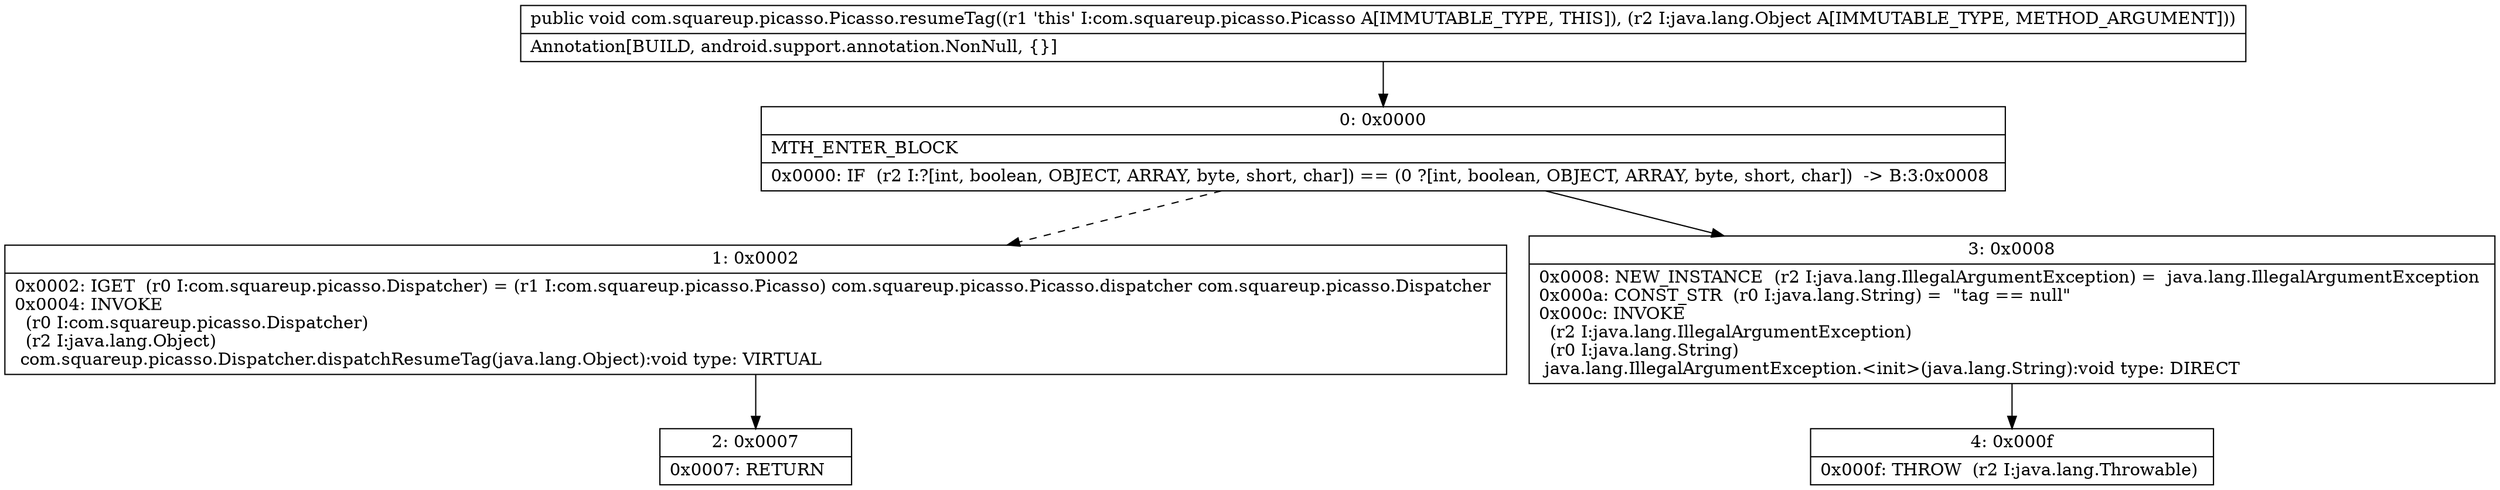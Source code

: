 digraph "CFG forcom.squareup.picasso.Picasso.resumeTag(Ljava\/lang\/Object;)V" {
Node_0 [shape=record,label="{0\:\ 0x0000|MTH_ENTER_BLOCK\l|0x0000: IF  (r2 I:?[int, boolean, OBJECT, ARRAY, byte, short, char]) == (0 ?[int, boolean, OBJECT, ARRAY, byte, short, char])  \-\> B:3:0x0008 \l}"];
Node_1 [shape=record,label="{1\:\ 0x0002|0x0002: IGET  (r0 I:com.squareup.picasso.Dispatcher) = (r1 I:com.squareup.picasso.Picasso) com.squareup.picasso.Picasso.dispatcher com.squareup.picasso.Dispatcher \l0x0004: INVOKE  \l  (r0 I:com.squareup.picasso.Dispatcher)\l  (r2 I:java.lang.Object)\l com.squareup.picasso.Dispatcher.dispatchResumeTag(java.lang.Object):void type: VIRTUAL \l}"];
Node_2 [shape=record,label="{2\:\ 0x0007|0x0007: RETURN   \l}"];
Node_3 [shape=record,label="{3\:\ 0x0008|0x0008: NEW_INSTANCE  (r2 I:java.lang.IllegalArgumentException) =  java.lang.IllegalArgumentException \l0x000a: CONST_STR  (r0 I:java.lang.String) =  \"tag == null\" \l0x000c: INVOKE  \l  (r2 I:java.lang.IllegalArgumentException)\l  (r0 I:java.lang.String)\l java.lang.IllegalArgumentException.\<init\>(java.lang.String):void type: DIRECT \l}"];
Node_4 [shape=record,label="{4\:\ 0x000f|0x000f: THROW  (r2 I:java.lang.Throwable) \l}"];
MethodNode[shape=record,label="{public void com.squareup.picasso.Picasso.resumeTag((r1 'this' I:com.squareup.picasso.Picasso A[IMMUTABLE_TYPE, THIS]), (r2 I:java.lang.Object A[IMMUTABLE_TYPE, METHOD_ARGUMENT]))  | Annotation[BUILD, android.support.annotation.NonNull, \{\}]\l}"];
MethodNode -> Node_0;
Node_0 -> Node_1[style=dashed];
Node_0 -> Node_3;
Node_1 -> Node_2;
Node_3 -> Node_4;
}

